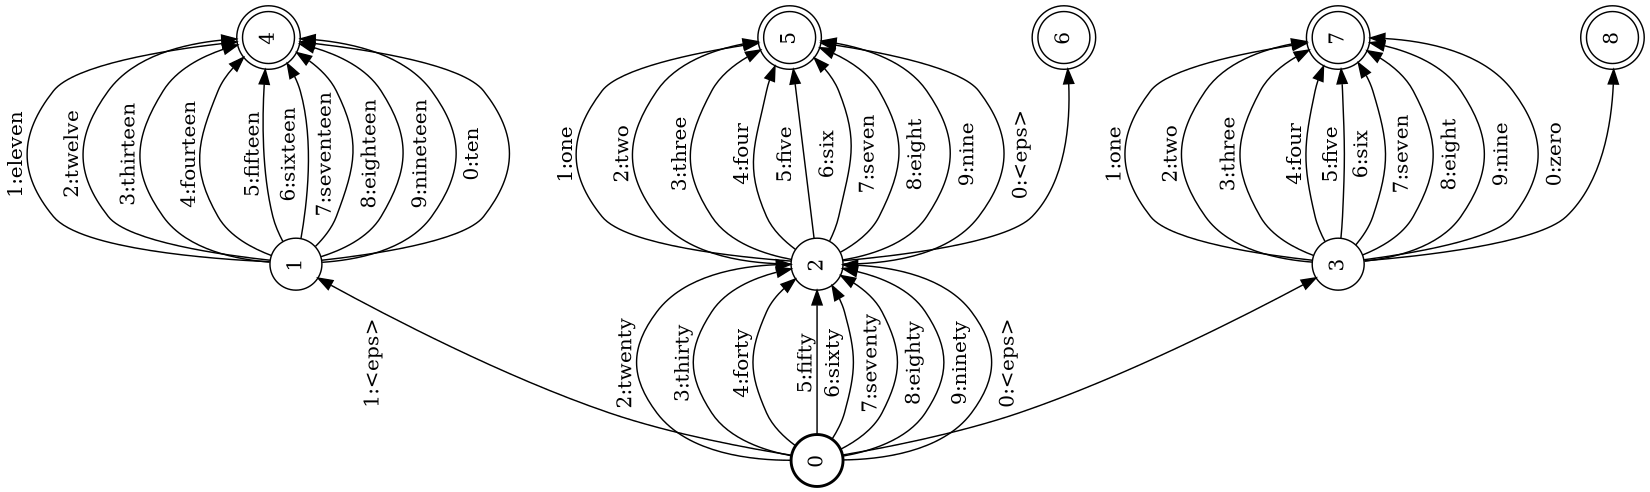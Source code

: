 digraph FST {
rankdir = LR;
size = "8.5,11";
label = "";
center = 1;
orientation = Landscape;
ranksep = "0.4";
nodesep = "0.25";
0 [label = "0", shape = circle, style = bold, fontsize = 14]
	0 -> 1 [label = "1:<eps>", fontsize = 14];
	0 -> 2 [label = "2:twenty", fontsize = 14];
	0 -> 2 [label = "3:thirty", fontsize = 14];
	0 -> 2 [label = "4:forty", fontsize = 14];
	0 -> 2 [label = "5:fifty", fontsize = 14];
	0 -> 2 [label = "6:sixty", fontsize = 14];
	0 -> 2 [label = "7:seventy", fontsize = 14];
	0 -> 2 [label = "8:eighty", fontsize = 14];
	0 -> 2 [label = "9:ninety", fontsize = 14];
	0 -> 3 [label = "0:<eps>", fontsize = 14];
1 [label = "1", shape = circle, style = solid, fontsize = 14]
	1 -> 4 [label = "1:eleven", fontsize = 14];
	1 -> 4 [label = "2:twelve", fontsize = 14];
	1 -> 4 [label = "3:thirteen", fontsize = 14];
	1 -> 4 [label = "4:fourteen", fontsize = 14];
	1 -> 4 [label = "5:fifteen", fontsize = 14];
	1 -> 4 [label = "6:sixteen", fontsize = 14];
	1 -> 4 [label = "7:seventeen", fontsize = 14];
	1 -> 4 [label = "8:eighteen", fontsize = 14];
	1 -> 4 [label = "9:nineteen", fontsize = 14];
	1 -> 4 [label = "0:ten", fontsize = 14];
2 [label = "2", shape = circle, style = solid, fontsize = 14]
	2 -> 5 [label = "1:one", fontsize = 14];
	2 -> 5 [label = "2:two", fontsize = 14];
	2 -> 5 [label = "3:three", fontsize = 14];
	2 -> 5 [label = "4:four", fontsize = 14];
	2 -> 5 [label = "5:five", fontsize = 14];
	2 -> 5 [label = "6:six", fontsize = 14];
	2 -> 5 [label = "7:seven", fontsize = 14];
	2 -> 5 [label = "8:eight", fontsize = 14];
	2 -> 5 [label = "9:nine", fontsize = 14];
	2 -> 6 [label = "0:<eps>", fontsize = 14];
3 [label = "3", shape = circle, style = solid, fontsize = 14]
	3 -> 7 [label = "1:one", fontsize = 14];
	3 -> 7 [label = "2:two", fontsize = 14];
	3 -> 7 [label = "3:three", fontsize = 14];
	3 -> 7 [label = "4:four", fontsize = 14];
	3 -> 7 [label = "5:five", fontsize = 14];
	3 -> 7 [label = "6:six", fontsize = 14];
	3 -> 7 [label = "7:seven", fontsize = 14];
	3 -> 7 [label = "8:eight", fontsize = 14];
	3 -> 7 [label = "9:nine", fontsize = 14];
	3 -> 8 [label = "0:zero", fontsize = 14];
4 [label = "4", shape = doublecircle, style = solid, fontsize = 14]
5 [label = "5", shape = doublecircle, style = solid, fontsize = 14]
6 [label = "6", shape = doublecircle, style = solid, fontsize = 14]
7 [label = "7", shape = doublecircle, style = solid, fontsize = 14]
8 [label = "8", shape = doublecircle, style = solid, fontsize = 14]
}
